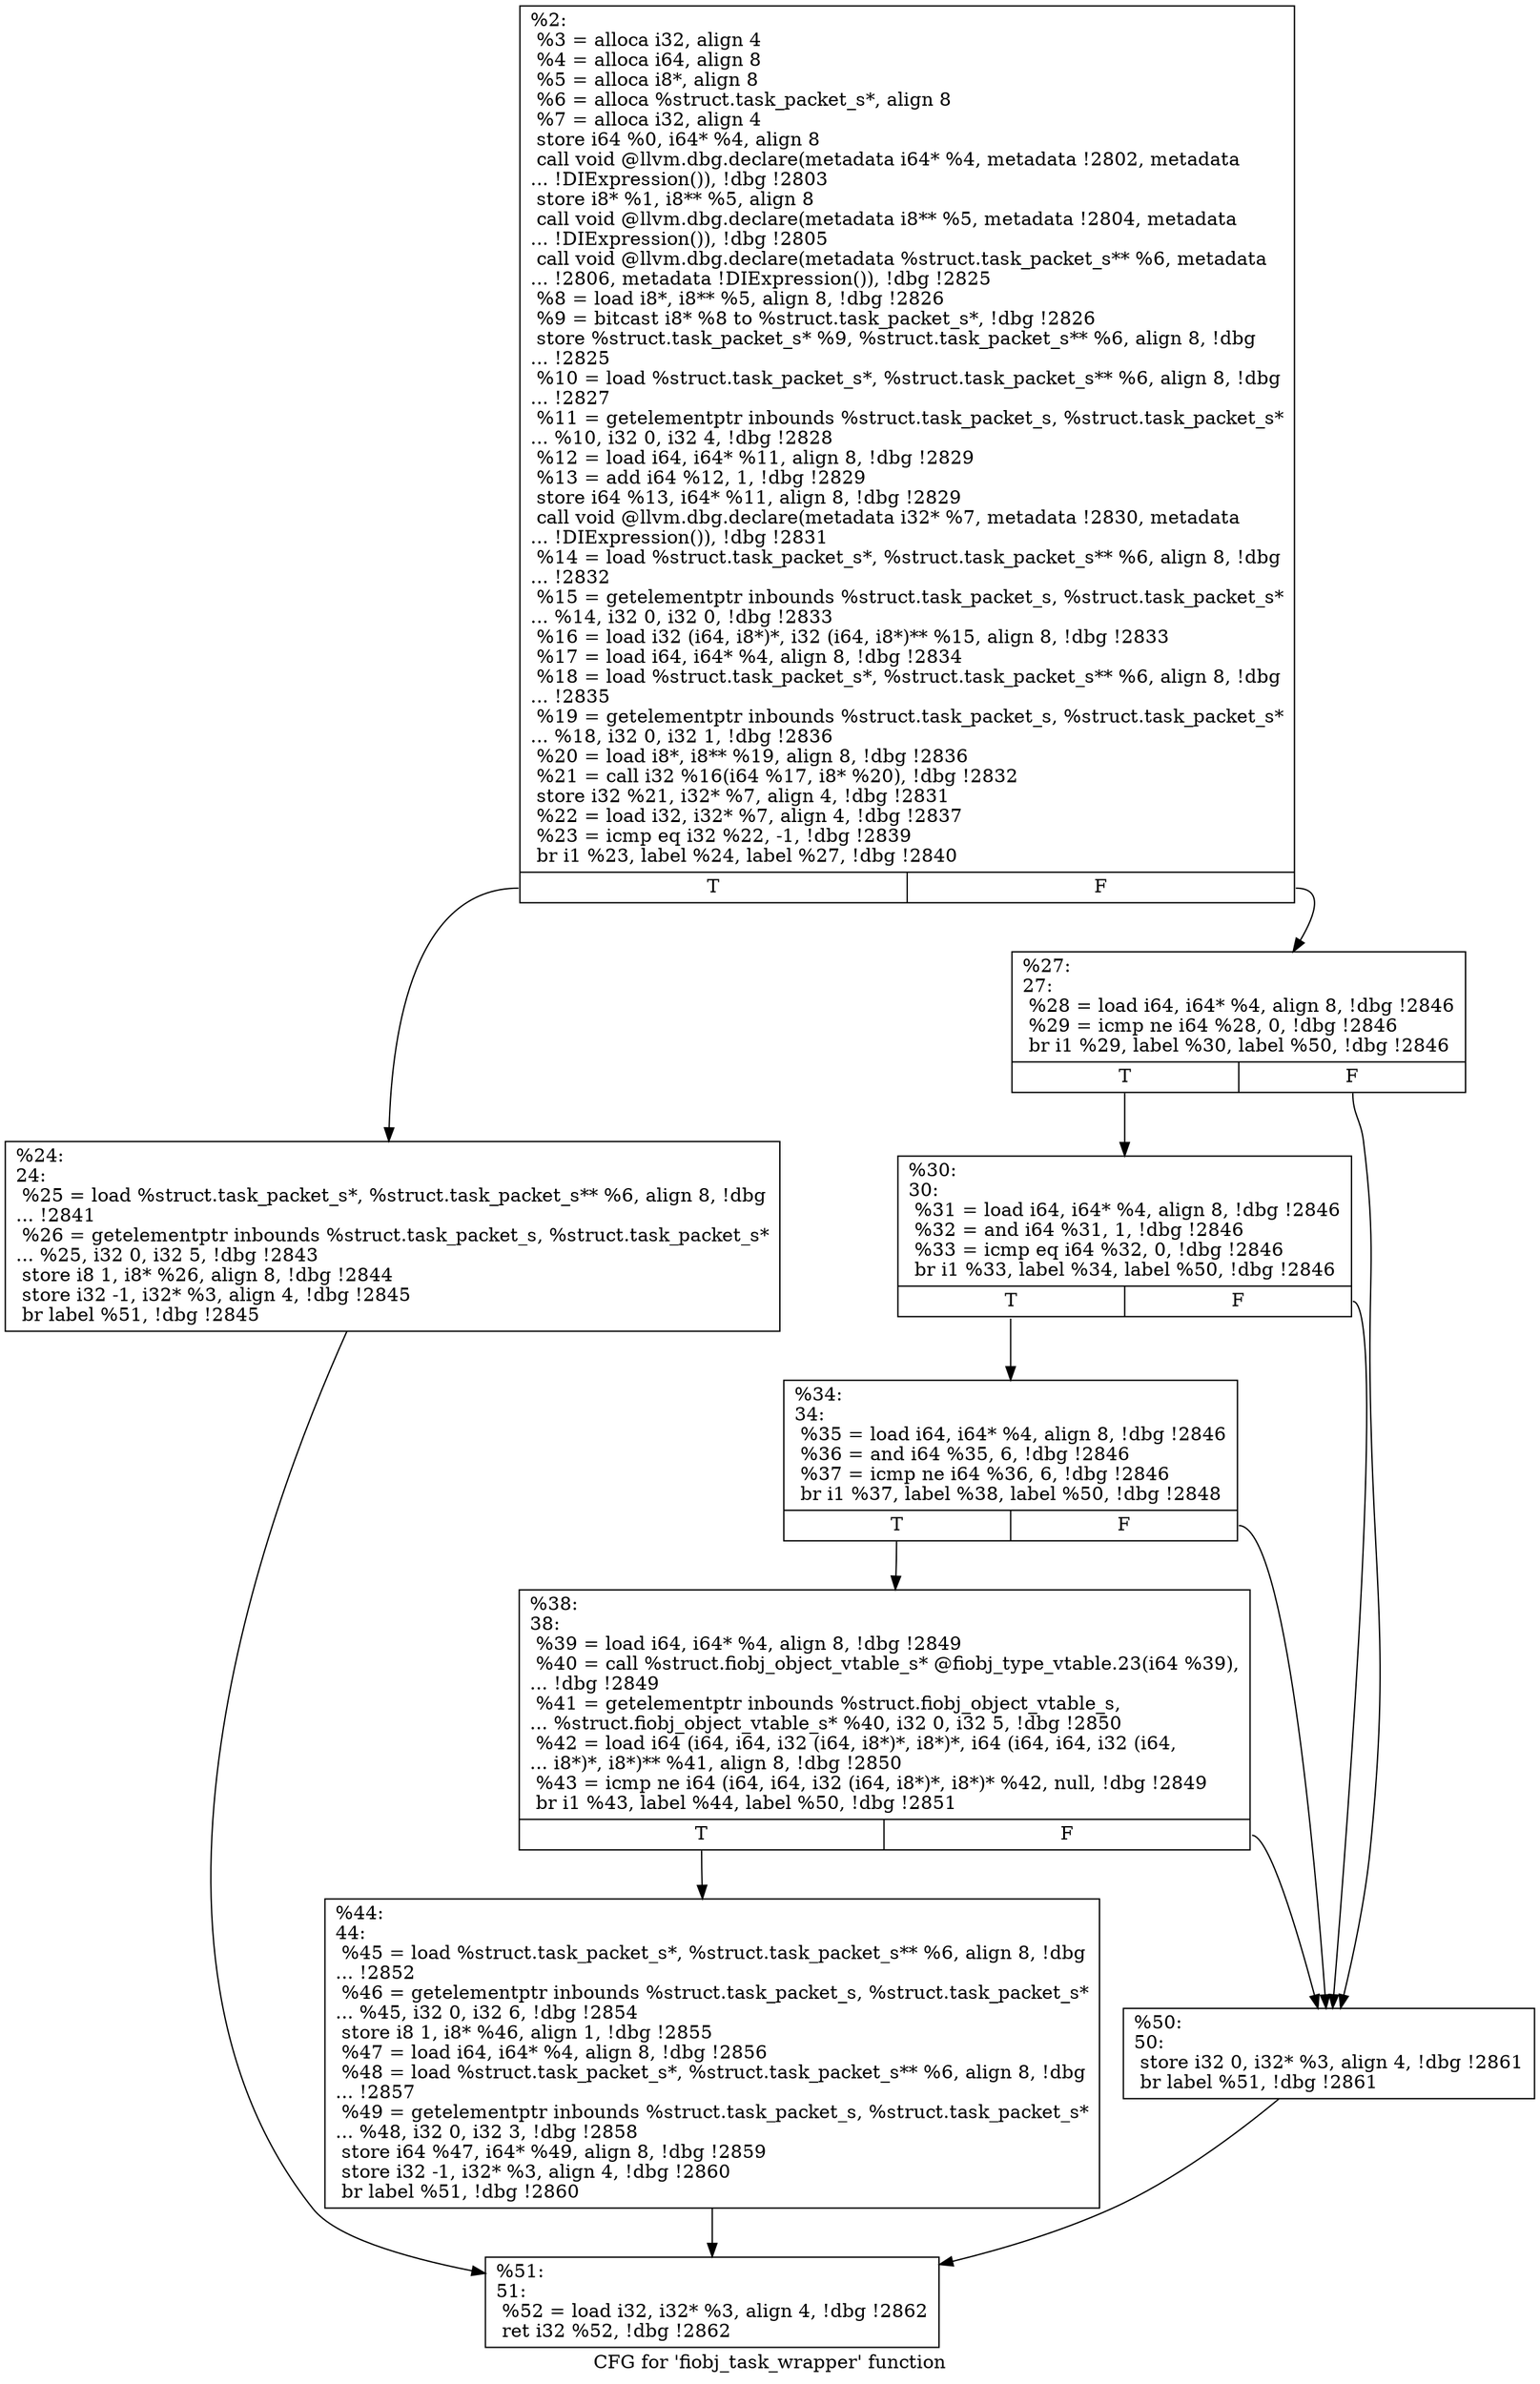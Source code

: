 digraph "CFG for 'fiobj_task_wrapper' function" {
	label="CFG for 'fiobj_task_wrapper' function";

	Node0x556851dfcc80 [shape=record,label="{%2:\l  %3 = alloca i32, align 4\l  %4 = alloca i64, align 8\l  %5 = alloca i8*, align 8\l  %6 = alloca %struct.task_packet_s*, align 8\l  %7 = alloca i32, align 4\l  store i64 %0, i64* %4, align 8\l  call void @llvm.dbg.declare(metadata i64* %4, metadata !2802, metadata\l... !DIExpression()), !dbg !2803\l  store i8* %1, i8** %5, align 8\l  call void @llvm.dbg.declare(metadata i8** %5, metadata !2804, metadata\l... !DIExpression()), !dbg !2805\l  call void @llvm.dbg.declare(metadata %struct.task_packet_s** %6, metadata\l... !2806, metadata !DIExpression()), !dbg !2825\l  %8 = load i8*, i8** %5, align 8, !dbg !2826\l  %9 = bitcast i8* %8 to %struct.task_packet_s*, !dbg !2826\l  store %struct.task_packet_s* %9, %struct.task_packet_s** %6, align 8, !dbg\l... !2825\l  %10 = load %struct.task_packet_s*, %struct.task_packet_s** %6, align 8, !dbg\l... !2827\l  %11 = getelementptr inbounds %struct.task_packet_s, %struct.task_packet_s*\l... %10, i32 0, i32 4, !dbg !2828\l  %12 = load i64, i64* %11, align 8, !dbg !2829\l  %13 = add i64 %12, 1, !dbg !2829\l  store i64 %13, i64* %11, align 8, !dbg !2829\l  call void @llvm.dbg.declare(metadata i32* %7, metadata !2830, metadata\l... !DIExpression()), !dbg !2831\l  %14 = load %struct.task_packet_s*, %struct.task_packet_s** %6, align 8, !dbg\l... !2832\l  %15 = getelementptr inbounds %struct.task_packet_s, %struct.task_packet_s*\l... %14, i32 0, i32 0, !dbg !2833\l  %16 = load i32 (i64, i8*)*, i32 (i64, i8*)** %15, align 8, !dbg !2833\l  %17 = load i64, i64* %4, align 8, !dbg !2834\l  %18 = load %struct.task_packet_s*, %struct.task_packet_s** %6, align 8, !dbg\l... !2835\l  %19 = getelementptr inbounds %struct.task_packet_s, %struct.task_packet_s*\l... %18, i32 0, i32 1, !dbg !2836\l  %20 = load i8*, i8** %19, align 8, !dbg !2836\l  %21 = call i32 %16(i64 %17, i8* %20), !dbg !2832\l  store i32 %21, i32* %7, align 4, !dbg !2831\l  %22 = load i32, i32* %7, align 4, !dbg !2837\l  %23 = icmp eq i32 %22, -1, !dbg !2839\l  br i1 %23, label %24, label %27, !dbg !2840\l|{<s0>T|<s1>F}}"];
	Node0x556851dfcc80:s0 -> Node0x556851dfccd0;
	Node0x556851dfcc80:s1 -> Node0x556851dfcd20;
	Node0x556851dfccd0 [shape=record,label="{%24:\l24:                                               \l  %25 = load %struct.task_packet_s*, %struct.task_packet_s** %6, align 8, !dbg\l... !2841\l  %26 = getelementptr inbounds %struct.task_packet_s, %struct.task_packet_s*\l... %25, i32 0, i32 5, !dbg !2843\l  store i8 1, i8* %26, align 8, !dbg !2844\l  store i32 -1, i32* %3, align 4, !dbg !2845\l  br label %51, !dbg !2845\l}"];
	Node0x556851dfccd0 -> Node0x556851dfcf00;
	Node0x556851dfcd20 [shape=record,label="{%27:\l27:                                               \l  %28 = load i64, i64* %4, align 8, !dbg !2846\l  %29 = icmp ne i64 %28, 0, !dbg !2846\l  br i1 %29, label %30, label %50, !dbg !2846\l|{<s0>T|<s1>F}}"];
	Node0x556851dfcd20:s0 -> Node0x556851dfcd70;
	Node0x556851dfcd20:s1 -> Node0x556851dfceb0;
	Node0x556851dfcd70 [shape=record,label="{%30:\l30:                                               \l  %31 = load i64, i64* %4, align 8, !dbg !2846\l  %32 = and i64 %31, 1, !dbg !2846\l  %33 = icmp eq i64 %32, 0, !dbg !2846\l  br i1 %33, label %34, label %50, !dbg !2846\l|{<s0>T|<s1>F}}"];
	Node0x556851dfcd70:s0 -> Node0x556851dfcdc0;
	Node0x556851dfcd70:s1 -> Node0x556851dfceb0;
	Node0x556851dfcdc0 [shape=record,label="{%34:\l34:                                               \l  %35 = load i64, i64* %4, align 8, !dbg !2846\l  %36 = and i64 %35, 6, !dbg !2846\l  %37 = icmp ne i64 %36, 6, !dbg !2846\l  br i1 %37, label %38, label %50, !dbg !2848\l|{<s0>T|<s1>F}}"];
	Node0x556851dfcdc0:s0 -> Node0x556851dfce10;
	Node0x556851dfcdc0:s1 -> Node0x556851dfceb0;
	Node0x556851dfce10 [shape=record,label="{%38:\l38:                                               \l  %39 = load i64, i64* %4, align 8, !dbg !2849\l  %40 = call %struct.fiobj_object_vtable_s* @fiobj_type_vtable.23(i64 %39),\l... !dbg !2849\l  %41 = getelementptr inbounds %struct.fiobj_object_vtable_s,\l... %struct.fiobj_object_vtable_s* %40, i32 0, i32 5, !dbg !2850\l  %42 = load i64 (i64, i64, i32 (i64, i8*)*, i8*)*, i64 (i64, i64, i32 (i64,\l... i8*)*, i8*)** %41, align 8, !dbg !2850\l  %43 = icmp ne i64 (i64, i64, i32 (i64, i8*)*, i8*)* %42, null, !dbg !2849\l  br i1 %43, label %44, label %50, !dbg !2851\l|{<s0>T|<s1>F}}"];
	Node0x556851dfce10:s0 -> Node0x556851dfce60;
	Node0x556851dfce10:s1 -> Node0x556851dfceb0;
	Node0x556851dfce60 [shape=record,label="{%44:\l44:                                               \l  %45 = load %struct.task_packet_s*, %struct.task_packet_s** %6, align 8, !dbg\l... !2852\l  %46 = getelementptr inbounds %struct.task_packet_s, %struct.task_packet_s*\l... %45, i32 0, i32 6, !dbg !2854\l  store i8 1, i8* %46, align 1, !dbg !2855\l  %47 = load i64, i64* %4, align 8, !dbg !2856\l  %48 = load %struct.task_packet_s*, %struct.task_packet_s** %6, align 8, !dbg\l... !2857\l  %49 = getelementptr inbounds %struct.task_packet_s, %struct.task_packet_s*\l... %48, i32 0, i32 3, !dbg !2858\l  store i64 %47, i64* %49, align 8, !dbg !2859\l  store i32 -1, i32* %3, align 4, !dbg !2860\l  br label %51, !dbg !2860\l}"];
	Node0x556851dfce60 -> Node0x556851dfcf00;
	Node0x556851dfceb0 [shape=record,label="{%50:\l50:                                               \l  store i32 0, i32* %3, align 4, !dbg !2861\l  br label %51, !dbg !2861\l}"];
	Node0x556851dfceb0 -> Node0x556851dfcf00;
	Node0x556851dfcf00 [shape=record,label="{%51:\l51:                                               \l  %52 = load i32, i32* %3, align 4, !dbg !2862\l  ret i32 %52, !dbg !2862\l}"];
}
